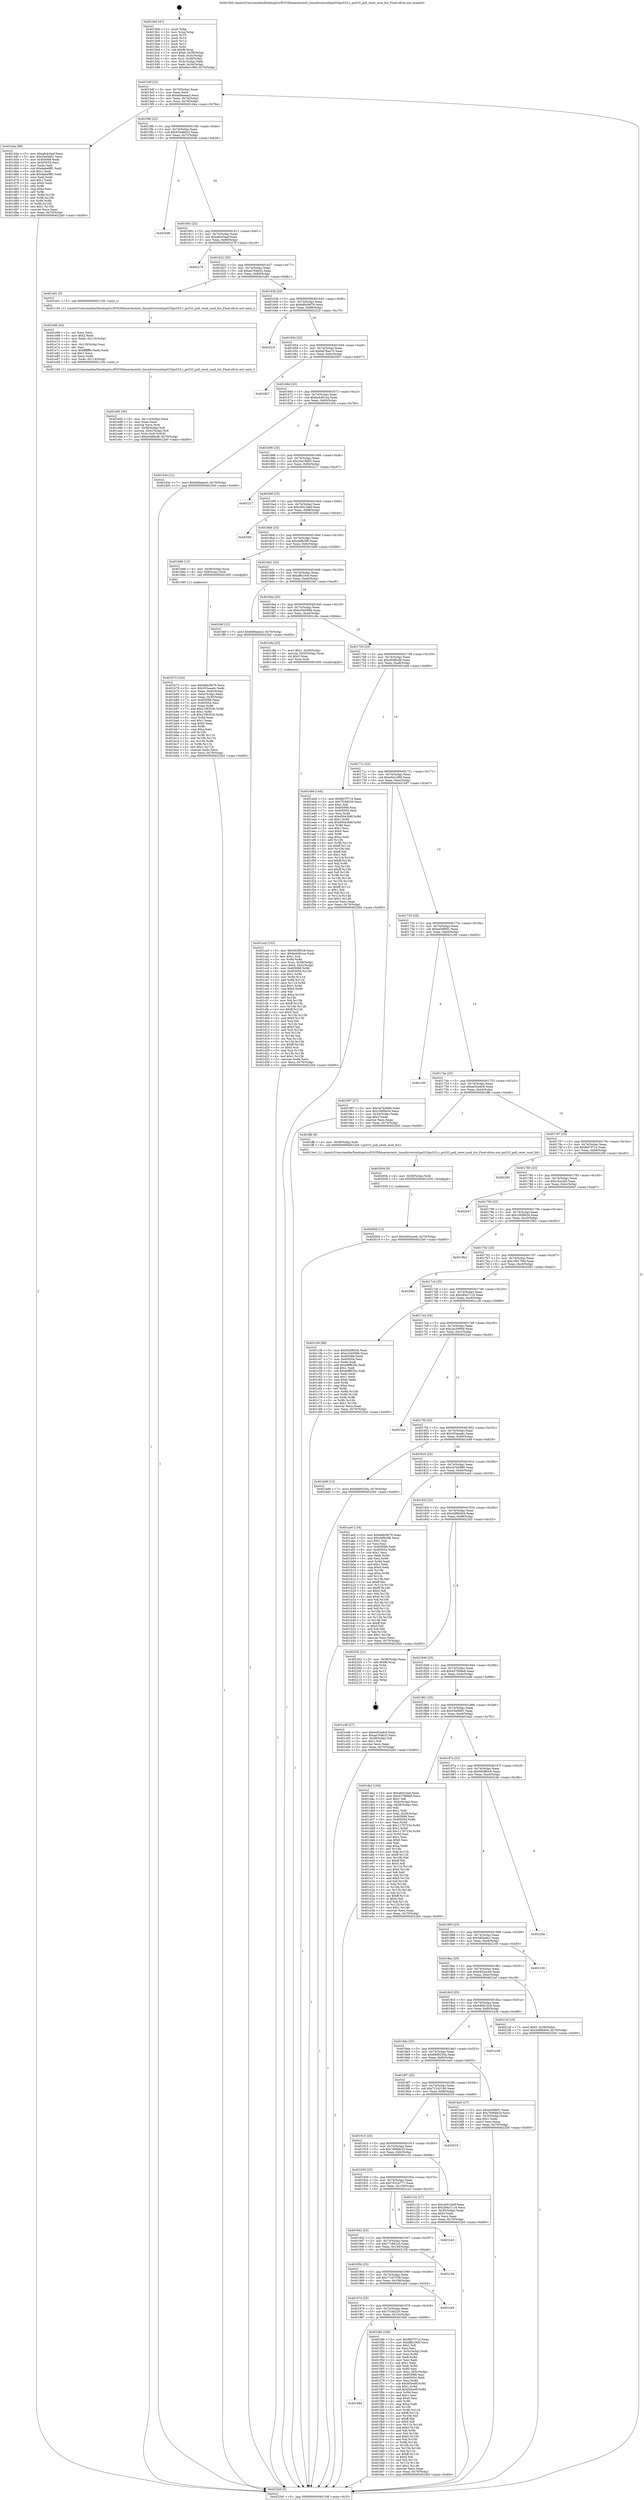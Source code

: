 digraph "0x4015b0" {
  label = "0x4015b0 (/mnt/c/Users/mathe/Desktop/tcc/POCII/binaries/extr_linuxdriversnfcpn533pn533.c_pn533_poll_reset_mod_list_Final-ollvm.out::main(0))"
  labelloc = "t"
  node[shape=record]

  Entry [label="",width=0.3,height=0.3,shape=circle,fillcolor=black,style=filled]
  "0x4015df" [label="{
     0x4015df [23]\l
     | [instrs]\l
     &nbsp;&nbsp;0x4015df \<+3\>: mov -0x70(%rbp),%eax\l
     &nbsp;&nbsp;0x4015e2 \<+2\>: mov %eax,%ecx\l
     &nbsp;&nbsp;0x4015e4 \<+6\>: sub $0x8d9aeea3,%ecx\l
     &nbsp;&nbsp;0x4015ea \<+3\>: mov %eax,-0x74(%rbp)\l
     &nbsp;&nbsp;0x4015ed \<+3\>: mov %ecx,-0x78(%rbp)\l
     &nbsp;&nbsp;0x4015f0 \<+6\>: je 0000000000401d4a \<main+0x79a\>\l
  }"]
  "0x401d4a" [label="{
     0x401d4a [88]\l
     | [instrs]\l
     &nbsp;&nbsp;0x401d4a \<+5\>: mov $0xa8cb3aaf,%eax\l
     &nbsp;&nbsp;0x401d4f \<+5\>: mov $0x55ef46f1,%ecx\l
     &nbsp;&nbsp;0x401d54 \<+7\>: mov 0x405068,%edx\l
     &nbsp;&nbsp;0x401d5b \<+7\>: mov 0x405054,%esi\l
     &nbsp;&nbsp;0x401d62 \<+2\>: mov %edx,%edi\l
     &nbsp;&nbsp;0x401d64 \<+6\>: sub $0xdabe9ff1,%edi\l
     &nbsp;&nbsp;0x401d6a \<+3\>: sub $0x1,%edi\l
     &nbsp;&nbsp;0x401d6d \<+6\>: add $0xdabe9ff1,%edi\l
     &nbsp;&nbsp;0x401d73 \<+3\>: imul %edi,%edx\l
     &nbsp;&nbsp;0x401d76 \<+3\>: and $0x1,%edx\l
     &nbsp;&nbsp;0x401d79 \<+3\>: cmp $0x0,%edx\l
     &nbsp;&nbsp;0x401d7c \<+4\>: sete %r8b\l
     &nbsp;&nbsp;0x401d80 \<+3\>: cmp $0xa,%esi\l
     &nbsp;&nbsp;0x401d83 \<+4\>: setl %r9b\l
     &nbsp;&nbsp;0x401d87 \<+3\>: mov %r8b,%r10b\l
     &nbsp;&nbsp;0x401d8a \<+3\>: and %r9b,%r10b\l
     &nbsp;&nbsp;0x401d8d \<+3\>: xor %r9b,%r8b\l
     &nbsp;&nbsp;0x401d90 \<+3\>: or %r8b,%r10b\l
     &nbsp;&nbsp;0x401d93 \<+4\>: test $0x1,%r10b\l
     &nbsp;&nbsp;0x401d97 \<+3\>: cmovne %ecx,%eax\l
     &nbsp;&nbsp;0x401d9a \<+3\>: mov %eax,-0x70(%rbp)\l
     &nbsp;&nbsp;0x401d9d \<+5\>: jmp 00000000004022b0 \<main+0xd00\>\l
  }"]
  "0x4015f6" [label="{
     0x4015f6 [22]\l
     | [instrs]\l
     &nbsp;&nbsp;0x4015f6 \<+5\>: jmp 00000000004015fb \<main+0x4b\>\l
     &nbsp;&nbsp;0x4015fb \<+3\>: mov -0x74(%rbp),%eax\l
     &nbsp;&nbsp;0x4015fe \<+5\>: sub $0x916a6622,%eax\l
     &nbsp;&nbsp;0x401603 \<+3\>: mov %eax,-0x7c(%rbp)\l
     &nbsp;&nbsp;0x401606 \<+6\>: je 00000000004020d6 \<main+0xb26\>\l
  }"]
  Exit [label="",width=0.3,height=0.3,shape=circle,fillcolor=black,style=filled,peripheries=2]
  "0x4020d6" [label="{
     0x4020d6\l
  }", style=dashed]
  "0x40160c" [label="{
     0x40160c [22]\l
     | [instrs]\l
     &nbsp;&nbsp;0x40160c \<+5\>: jmp 0000000000401611 \<main+0x61\>\l
     &nbsp;&nbsp;0x401611 \<+3\>: mov -0x74(%rbp),%eax\l
     &nbsp;&nbsp;0x401614 \<+5\>: sub $0xa8cb3aaf,%eax\l
     &nbsp;&nbsp;0x401619 \<+3\>: mov %eax,-0x80(%rbp)\l
     &nbsp;&nbsp;0x40161c \<+6\>: je 0000000000402279 \<main+0xcc9\>\l
  }"]
  "0x40200d" [label="{
     0x40200d [12]\l
     | [instrs]\l
     &nbsp;&nbsp;0x40200d \<+7\>: movl $0x6402aceb,-0x70(%rbp)\l
     &nbsp;&nbsp;0x402014 \<+5\>: jmp 00000000004022b0 \<main+0xd00\>\l
  }"]
  "0x402279" [label="{
     0x402279\l
  }", style=dashed]
  "0x401622" [label="{
     0x401622 [25]\l
     | [instrs]\l
     &nbsp;&nbsp;0x401622 \<+5\>: jmp 0000000000401627 \<main+0x77\>\l
     &nbsp;&nbsp;0x401627 \<+3\>: mov -0x74(%rbp),%eax\l
     &nbsp;&nbsp;0x40162a \<+5\>: sub $0xaa764b32,%eax\l
     &nbsp;&nbsp;0x40162f \<+6\>: mov %eax,-0x84(%rbp)\l
     &nbsp;&nbsp;0x401635 \<+6\>: je 0000000000401e61 \<main+0x8b1\>\l
  }"]
  "0x402004" [label="{
     0x402004 [9]\l
     | [instrs]\l
     &nbsp;&nbsp;0x402004 \<+4\>: mov -0x58(%rbp),%rdi\l
     &nbsp;&nbsp;0x402008 \<+5\>: call 0000000000401030 \<free@plt\>\l
     | [calls]\l
     &nbsp;&nbsp;0x401030 \{1\} (unknown)\l
  }"]
  "0x401e61" [label="{
     0x401e61 [5]\l
     | [instrs]\l
     &nbsp;&nbsp;0x401e61 \<+5\>: call 0000000000401160 \<next_i\>\l
     | [calls]\l
     &nbsp;&nbsp;0x401160 \{1\} (/mnt/c/Users/mathe/Desktop/tcc/POCII/binaries/extr_linuxdriversnfcpn533pn533.c_pn533_poll_reset_mod_list_Final-ollvm.out::next_i)\l
  }"]
  "0x40163b" [label="{
     0x40163b [25]\l
     | [instrs]\l
     &nbsp;&nbsp;0x40163b \<+5\>: jmp 0000000000401640 \<main+0x90\>\l
     &nbsp;&nbsp;0x401640 \<+3\>: mov -0x74(%rbp),%eax\l
     &nbsp;&nbsp;0x401643 \<+5\>: sub $0xb86c9678,%eax\l
     &nbsp;&nbsp;0x401648 \<+6\>: mov %eax,-0x88(%rbp)\l
     &nbsp;&nbsp;0x40164e \<+6\>: je 000000000040222f \<main+0xc7f\>\l
  }"]
  "0x40198d" [label="{
     0x40198d\l
  }", style=dashed]
  "0x40222f" [label="{
     0x40222f\l
  }", style=dashed]
  "0x401654" [label="{
     0x401654 [25]\l
     | [instrs]\l
     &nbsp;&nbsp;0x401654 \<+5\>: jmp 0000000000401659 \<main+0xa9\>\l
     &nbsp;&nbsp;0x401659 \<+3\>: mov -0x74(%rbp),%eax\l
     &nbsp;&nbsp;0x40165c \<+5\>: sub $0xbd78aa70,%eax\l
     &nbsp;&nbsp;0x401661 \<+6\>: mov %eax,-0x8c(%rbp)\l
     &nbsp;&nbsp;0x401667 \<+6\>: je 00000000004020b7 \<main+0xb07\>\l
  }"]
  "0x401f46" [label="{
     0x401f46 [169]\l
     | [instrs]\l
     &nbsp;&nbsp;0x401f46 \<+5\>: mov $0xfb07f714,%eax\l
     &nbsp;&nbsp;0x401f4b \<+5\>: mov $0xdffe19c9,%ecx\l
     &nbsp;&nbsp;0x401f50 \<+2\>: mov $0x1,%dl\l
     &nbsp;&nbsp;0x401f52 \<+2\>: xor %esi,%esi\l
     &nbsp;&nbsp;0x401f54 \<+3\>: mov -0x5c(%rbp),%edi\l
     &nbsp;&nbsp;0x401f57 \<+3\>: mov %esi,%r8d\l
     &nbsp;&nbsp;0x401f5a \<+3\>: sub %edi,%r8d\l
     &nbsp;&nbsp;0x401f5d \<+2\>: mov %esi,%edi\l
     &nbsp;&nbsp;0x401f5f \<+3\>: sub $0x1,%edi\l
     &nbsp;&nbsp;0x401f62 \<+3\>: add %edi,%r8d\l
     &nbsp;&nbsp;0x401f65 \<+3\>: sub %r8d,%esi\l
     &nbsp;&nbsp;0x401f68 \<+3\>: mov %esi,-0x5c(%rbp)\l
     &nbsp;&nbsp;0x401f6b \<+7\>: mov 0x405068,%esi\l
     &nbsp;&nbsp;0x401f72 \<+7\>: mov 0x405054,%edi\l
     &nbsp;&nbsp;0x401f79 \<+3\>: mov %esi,%r8d\l
     &nbsp;&nbsp;0x401f7c \<+7\>: sub $0xf45ee9f,%r8d\l
     &nbsp;&nbsp;0x401f83 \<+4\>: sub $0x1,%r8d\l
     &nbsp;&nbsp;0x401f87 \<+7\>: add $0xf45ee9f,%r8d\l
     &nbsp;&nbsp;0x401f8e \<+4\>: imul %r8d,%esi\l
     &nbsp;&nbsp;0x401f92 \<+3\>: and $0x1,%esi\l
     &nbsp;&nbsp;0x401f95 \<+3\>: cmp $0x0,%esi\l
     &nbsp;&nbsp;0x401f98 \<+4\>: sete %r9b\l
     &nbsp;&nbsp;0x401f9c \<+3\>: cmp $0xa,%edi\l
     &nbsp;&nbsp;0x401f9f \<+4\>: setl %r10b\l
     &nbsp;&nbsp;0x401fa3 \<+3\>: mov %r9b,%r11b\l
     &nbsp;&nbsp;0x401fa6 \<+4\>: xor $0xff,%r11b\l
     &nbsp;&nbsp;0x401faa \<+3\>: mov %r10b,%bl\l
     &nbsp;&nbsp;0x401fad \<+3\>: xor $0xff,%bl\l
     &nbsp;&nbsp;0x401fb0 \<+3\>: xor $0x0,%dl\l
     &nbsp;&nbsp;0x401fb3 \<+3\>: mov %r11b,%r14b\l
     &nbsp;&nbsp;0x401fb6 \<+4\>: and $0x0,%r14b\l
     &nbsp;&nbsp;0x401fba \<+3\>: and %dl,%r9b\l
     &nbsp;&nbsp;0x401fbd \<+3\>: mov %bl,%r15b\l
     &nbsp;&nbsp;0x401fc0 \<+4\>: and $0x0,%r15b\l
     &nbsp;&nbsp;0x401fc4 \<+3\>: and %dl,%r10b\l
     &nbsp;&nbsp;0x401fc7 \<+3\>: or %r9b,%r14b\l
     &nbsp;&nbsp;0x401fca \<+3\>: or %r10b,%r15b\l
     &nbsp;&nbsp;0x401fcd \<+3\>: xor %r15b,%r14b\l
     &nbsp;&nbsp;0x401fd0 \<+3\>: or %bl,%r11b\l
     &nbsp;&nbsp;0x401fd3 \<+4\>: xor $0xff,%r11b\l
     &nbsp;&nbsp;0x401fd7 \<+3\>: or $0x0,%dl\l
     &nbsp;&nbsp;0x401fda \<+3\>: and %dl,%r11b\l
     &nbsp;&nbsp;0x401fdd \<+3\>: or %r11b,%r14b\l
     &nbsp;&nbsp;0x401fe0 \<+4\>: test $0x1,%r14b\l
     &nbsp;&nbsp;0x401fe4 \<+3\>: cmovne %ecx,%eax\l
     &nbsp;&nbsp;0x401fe7 \<+3\>: mov %eax,-0x70(%rbp)\l
     &nbsp;&nbsp;0x401fea \<+5\>: jmp 00000000004022b0 \<main+0xd00\>\l
  }"]
  "0x4020b7" [label="{
     0x4020b7\l
  }", style=dashed]
  "0x40166d" [label="{
     0x40166d [25]\l
     | [instrs]\l
     &nbsp;&nbsp;0x40166d \<+5\>: jmp 0000000000401672 \<main+0xc2\>\l
     &nbsp;&nbsp;0x401672 \<+3\>: mov -0x74(%rbp),%eax\l
     &nbsp;&nbsp;0x401675 \<+5\>: sub $0xbe4461ea,%eax\l
     &nbsp;&nbsp;0x40167a \<+6\>: mov %eax,-0x90(%rbp)\l
     &nbsp;&nbsp;0x401680 \<+6\>: je 0000000000401d3e \<main+0x78e\>\l
  }"]
  "0x401974" [label="{
     0x401974 [25]\l
     | [instrs]\l
     &nbsp;&nbsp;0x401974 \<+5\>: jmp 0000000000401979 \<main+0x3c9\>\l
     &nbsp;&nbsp;0x401979 \<+3\>: mov -0x74(%rbp),%eax\l
     &nbsp;&nbsp;0x40197c \<+5\>: sub $0x7f16d220,%eax\l
     &nbsp;&nbsp;0x401981 \<+6\>: mov %eax,-0x10c(%rbp)\l
     &nbsp;&nbsp;0x401987 \<+6\>: je 0000000000401f46 \<main+0x996\>\l
  }"]
  "0x401d3e" [label="{
     0x401d3e [12]\l
     | [instrs]\l
     &nbsp;&nbsp;0x401d3e \<+7\>: movl $0x8d9aeea3,-0x70(%rbp)\l
     &nbsp;&nbsp;0x401d45 \<+5\>: jmp 00000000004022b0 \<main+0xd00\>\l
  }"]
  "0x401686" [label="{
     0x401686 [25]\l
     | [instrs]\l
     &nbsp;&nbsp;0x401686 \<+5\>: jmp 000000000040168b \<main+0xdb\>\l
     &nbsp;&nbsp;0x40168b \<+3\>: mov -0x74(%rbp),%eax\l
     &nbsp;&nbsp;0x40168e \<+5\>: sub $0xc0a18b63,%eax\l
     &nbsp;&nbsp;0x401693 \<+6\>: mov %eax,-0x94(%rbp)\l
     &nbsp;&nbsp;0x401699 \<+6\>: je 0000000000402217 \<main+0xc67\>\l
  }"]
  "0x401ad4" [label="{
     0x401ad4\l
  }", style=dashed]
  "0x402217" [label="{
     0x402217\l
  }", style=dashed]
  "0x40169f" [label="{
     0x40169f [25]\l
     | [instrs]\l
     &nbsp;&nbsp;0x40169f \<+5\>: jmp 00000000004016a4 \<main+0xf4\>\l
     &nbsp;&nbsp;0x4016a4 \<+3\>: mov -0x74(%rbp),%eax\l
     &nbsp;&nbsp;0x4016a7 \<+5\>: sub $0xcb912b6f,%eax\l
     &nbsp;&nbsp;0x4016ac \<+6\>: mov %eax,-0x98(%rbp)\l
     &nbsp;&nbsp;0x4016b2 \<+6\>: je 00000000004020f4 \<main+0xb44\>\l
  }"]
  "0x40195b" [label="{
     0x40195b [25]\l
     | [instrs]\l
     &nbsp;&nbsp;0x40195b \<+5\>: jmp 0000000000401960 \<main+0x3b0\>\l
     &nbsp;&nbsp;0x401960 \<+3\>: mov -0x74(%rbp),%eax\l
     &nbsp;&nbsp;0x401963 \<+5\>: sub $0x77cd7538,%eax\l
     &nbsp;&nbsp;0x401968 \<+6\>: mov %eax,-0x108(%rbp)\l
     &nbsp;&nbsp;0x40196e \<+6\>: je 0000000000401ad4 \<main+0x524\>\l
  }"]
  "0x4020f4" [label="{
     0x4020f4\l
  }", style=dashed]
  "0x4016b8" [label="{
     0x4016b8 [25]\l
     | [instrs]\l
     &nbsp;&nbsp;0x4016b8 \<+5\>: jmp 00000000004016bd \<main+0x10d\>\l
     &nbsp;&nbsp;0x4016bd \<+3\>: mov -0x74(%rbp),%eax\l
     &nbsp;&nbsp;0x4016c0 \<+5\>: sub $0xcbf8c5fb,%eax\l
     &nbsp;&nbsp;0x4016c5 \<+6\>: mov %eax,-0x9c(%rbp)\l
     &nbsp;&nbsp;0x4016cb \<+6\>: je 0000000000401b66 \<main+0x5b6\>\l
  }"]
  "0x402158" [label="{
     0x402158\l
  }", style=dashed]
  "0x401b66" [label="{
     0x401b66 [13]\l
     | [instrs]\l
     &nbsp;&nbsp;0x401b66 \<+4\>: mov -0x48(%rbp),%rax\l
     &nbsp;&nbsp;0x401b6a \<+4\>: mov 0x8(%rax),%rdi\l
     &nbsp;&nbsp;0x401b6e \<+5\>: call 0000000000401060 \<atoi@plt\>\l
     | [calls]\l
     &nbsp;&nbsp;0x401060 \{1\} (unknown)\l
  }"]
  "0x4016d1" [label="{
     0x4016d1 [25]\l
     | [instrs]\l
     &nbsp;&nbsp;0x4016d1 \<+5\>: jmp 00000000004016d6 \<main+0x126\>\l
     &nbsp;&nbsp;0x4016d6 \<+3\>: mov -0x74(%rbp),%eax\l
     &nbsp;&nbsp;0x4016d9 \<+5\>: sub $0xdffe19c9,%eax\l
     &nbsp;&nbsp;0x4016de \<+6\>: mov %eax,-0xa0(%rbp)\l
     &nbsp;&nbsp;0x4016e4 \<+6\>: je 0000000000401fef \<main+0xa3f\>\l
  }"]
  "0x401942" [label="{
     0x401942 [25]\l
     | [instrs]\l
     &nbsp;&nbsp;0x401942 \<+5\>: jmp 0000000000401947 \<main+0x397\>\l
     &nbsp;&nbsp;0x401947 \<+3\>: mov -0x74(%rbp),%eax\l
     &nbsp;&nbsp;0x40194a \<+5\>: sub $0x77c681a5,%eax\l
     &nbsp;&nbsp;0x40194f \<+6\>: mov %eax,-0x104(%rbp)\l
     &nbsp;&nbsp;0x401955 \<+6\>: je 0000000000402158 \<main+0xba8\>\l
  }"]
  "0x401fef" [label="{
     0x401fef [12]\l
     | [instrs]\l
     &nbsp;&nbsp;0x401fef \<+7\>: movl $0x8d9aeea3,-0x70(%rbp)\l
     &nbsp;&nbsp;0x401ff6 \<+5\>: jmp 00000000004022b0 \<main+0xd00\>\l
  }"]
  "0x4016ea" [label="{
     0x4016ea [25]\l
     | [instrs]\l
     &nbsp;&nbsp;0x4016ea \<+5\>: jmp 00000000004016ef \<main+0x13f\>\l
     &nbsp;&nbsp;0x4016ef \<+3\>: mov -0x74(%rbp),%eax\l
     &nbsp;&nbsp;0x4016f2 \<+5\>: sub $0xe10e568b,%eax\l
     &nbsp;&nbsp;0x4016f7 \<+6\>: mov %eax,-0xa4(%rbp)\l
     &nbsp;&nbsp;0x4016fd \<+6\>: je 0000000000401c8e \<main+0x6de\>\l
  }"]
  "0x4021e3" [label="{
     0x4021e3\l
  }", style=dashed]
  "0x401c8e" [label="{
     0x401c8e [23]\l
     | [instrs]\l
     &nbsp;&nbsp;0x401c8e \<+7\>: movl $0x1,-0x50(%rbp)\l
     &nbsp;&nbsp;0x401c95 \<+4\>: movslq -0x50(%rbp),%rax\l
     &nbsp;&nbsp;0x401c99 \<+4\>: shl $0x3,%rax\l
     &nbsp;&nbsp;0x401c9d \<+3\>: mov %rax,%rdi\l
     &nbsp;&nbsp;0x401ca0 \<+5\>: call 0000000000401050 \<malloc@plt\>\l
     | [calls]\l
     &nbsp;&nbsp;0x401050 \{1\} (unknown)\l
  }"]
  "0x401703" [label="{
     0x401703 [25]\l
     | [instrs]\l
     &nbsp;&nbsp;0x401703 \<+5\>: jmp 0000000000401708 \<main+0x158\>\l
     &nbsp;&nbsp;0x401708 \<+3\>: mov -0x74(%rbp),%eax\l
     &nbsp;&nbsp;0x40170b \<+5\>: sub $0xe5df6cd8,%eax\l
     &nbsp;&nbsp;0x401710 \<+6\>: mov %eax,-0xa8(%rbp)\l
     &nbsp;&nbsp;0x401716 \<+6\>: je 0000000000401eb6 \<main+0x906\>\l
  }"]
  "0x401e92" [label="{
     0x401e92 [36]\l
     | [instrs]\l
     &nbsp;&nbsp;0x401e92 \<+6\>: mov -0x114(%rbp),%ecx\l
     &nbsp;&nbsp;0x401e98 \<+3\>: imul %eax,%ecx\l
     &nbsp;&nbsp;0x401e9b \<+3\>: movslq %ecx,%rdi\l
     &nbsp;&nbsp;0x401e9e \<+4\>: mov -0x58(%rbp),%r8\l
     &nbsp;&nbsp;0x401ea2 \<+4\>: movslq -0x5c(%rbp),%r9\l
     &nbsp;&nbsp;0x401ea6 \<+4\>: mov %rdi,(%r8,%r9,8)\l
     &nbsp;&nbsp;0x401eaa \<+7\>: movl $0xe5df6cd8,-0x70(%rbp)\l
     &nbsp;&nbsp;0x401eb1 \<+5\>: jmp 00000000004022b0 \<main+0xd00\>\l
  }"]
  "0x401eb6" [label="{
     0x401eb6 [144]\l
     | [instrs]\l
     &nbsp;&nbsp;0x401eb6 \<+5\>: mov $0xfb07f714,%eax\l
     &nbsp;&nbsp;0x401ebb \<+5\>: mov $0x7f16d220,%ecx\l
     &nbsp;&nbsp;0x401ec0 \<+2\>: mov $0x1,%dl\l
     &nbsp;&nbsp;0x401ec2 \<+7\>: mov 0x405068,%esi\l
     &nbsp;&nbsp;0x401ec9 \<+7\>: mov 0x405054,%edi\l
     &nbsp;&nbsp;0x401ed0 \<+3\>: mov %esi,%r8d\l
     &nbsp;&nbsp;0x401ed3 \<+7\>: sub $0xd50a3b8f,%r8d\l
     &nbsp;&nbsp;0x401eda \<+4\>: sub $0x1,%r8d\l
     &nbsp;&nbsp;0x401ede \<+7\>: add $0xd50a3b8f,%r8d\l
     &nbsp;&nbsp;0x401ee5 \<+4\>: imul %r8d,%esi\l
     &nbsp;&nbsp;0x401ee9 \<+3\>: and $0x1,%esi\l
     &nbsp;&nbsp;0x401eec \<+3\>: cmp $0x0,%esi\l
     &nbsp;&nbsp;0x401eef \<+4\>: sete %r9b\l
     &nbsp;&nbsp;0x401ef3 \<+3\>: cmp $0xa,%edi\l
     &nbsp;&nbsp;0x401ef6 \<+4\>: setl %r10b\l
     &nbsp;&nbsp;0x401efa \<+3\>: mov %r9b,%r11b\l
     &nbsp;&nbsp;0x401efd \<+4\>: xor $0xff,%r11b\l
     &nbsp;&nbsp;0x401f01 \<+3\>: mov %r10b,%bl\l
     &nbsp;&nbsp;0x401f04 \<+3\>: xor $0xff,%bl\l
     &nbsp;&nbsp;0x401f07 \<+3\>: xor $0x1,%dl\l
     &nbsp;&nbsp;0x401f0a \<+3\>: mov %r11b,%r14b\l
     &nbsp;&nbsp;0x401f0d \<+4\>: and $0xff,%r14b\l
     &nbsp;&nbsp;0x401f11 \<+3\>: and %dl,%r9b\l
     &nbsp;&nbsp;0x401f14 \<+3\>: mov %bl,%r15b\l
     &nbsp;&nbsp;0x401f17 \<+4\>: and $0xff,%r15b\l
     &nbsp;&nbsp;0x401f1b \<+3\>: and %dl,%r10b\l
     &nbsp;&nbsp;0x401f1e \<+3\>: or %r9b,%r14b\l
     &nbsp;&nbsp;0x401f21 \<+3\>: or %r10b,%r15b\l
     &nbsp;&nbsp;0x401f24 \<+3\>: xor %r15b,%r14b\l
     &nbsp;&nbsp;0x401f27 \<+3\>: or %bl,%r11b\l
     &nbsp;&nbsp;0x401f2a \<+4\>: xor $0xff,%r11b\l
     &nbsp;&nbsp;0x401f2e \<+3\>: or $0x1,%dl\l
     &nbsp;&nbsp;0x401f31 \<+3\>: and %dl,%r11b\l
     &nbsp;&nbsp;0x401f34 \<+3\>: or %r11b,%r14b\l
     &nbsp;&nbsp;0x401f37 \<+4\>: test $0x1,%r14b\l
     &nbsp;&nbsp;0x401f3b \<+3\>: cmovne %ecx,%eax\l
     &nbsp;&nbsp;0x401f3e \<+3\>: mov %eax,-0x70(%rbp)\l
     &nbsp;&nbsp;0x401f41 \<+5\>: jmp 00000000004022b0 \<main+0xd00\>\l
  }"]
  "0x40171c" [label="{
     0x40171c [25]\l
     | [instrs]\l
     &nbsp;&nbsp;0x40171c \<+5\>: jmp 0000000000401721 \<main+0x171\>\l
     &nbsp;&nbsp;0x401721 \<+3\>: mov -0x74(%rbp),%eax\l
     &nbsp;&nbsp;0x401724 \<+5\>: sub $0xe9a1c8fd,%eax\l
     &nbsp;&nbsp;0x401729 \<+6\>: mov %eax,-0xac(%rbp)\l
     &nbsp;&nbsp;0x40172f \<+6\>: je 0000000000401997 \<main+0x3e7\>\l
  }"]
  "0x401e66" [label="{
     0x401e66 [44]\l
     | [instrs]\l
     &nbsp;&nbsp;0x401e66 \<+2\>: xor %ecx,%ecx\l
     &nbsp;&nbsp;0x401e68 \<+5\>: mov $0x2,%edx\l
     &nbsp;&nbsp;0x401e6d \<+6\>: mov %edx,-0x110(%rbp)\l
     &nbsp;&nbsp;0x401e73 \<+1\>: cltd\l
     &nbsp;&nbsp;0x401e74 \<+6\>: mov -0x110(%rbp),%esi\l
     &nbsp;&nbsp;0x401e7a \<+2\>: idiv %esi\l
     &nbsp;&nbsp;0x401e7c \<+6\>: imul $0xfffffffe,%edx,%edx\l
     &nbsp;&nbsp;0x401e82 \<+3\>: sub $0x1,%ecx\l
     &nbsp;&nbsp;0x401e85 \<+2\>: sub %ecx,%edx\l
     &nbsp;&nbsp;0x401e87 \<+6\>: mov %edx,-0x114(%rbp)\l
     &nbsp;&nbsp;0x401e8d \<+5\>: call 0000000000401160 \<next_i\>\l
     | [calls]\l
     &nbsp;&nbsp;0x401160 \{1\} (/mnt/c/Users/mathe/Desktop/tcc/POCII/binaries/extr_linuxdriversnfcpn533pn533.c_pn533_poll_reset_mod_list_Final-ollvm.out::next_i)\l
  }"]
  "0x401997" [label="{
     0x401997 [27]\l
     | [instrs]\l
     &nbsp;&nbsp;0x401997 \<+5\>: mov $0x3a7b4986,%eax\l
     &nbsp;&nbsp;0x40199c \<+5\>: mov $0x100f9d34,%ecx\l
     &nbsp;&nbsp;0x4019a1 \<+3\>: mov -0x34(%rbp),%edx\l
     &nbsp;&nbsp;0x4019a4 \<+3\>: cmp $0x2,%edx\l
     &nbsp;&nbsp;0x4019a7 \<+3\>: cmovne %ecx,%eax\l
     &nbsp;&nbsp;0x4019aa \<+3\>: mov %eax,-0x70(%rbp)\l
     &nbsp;&nbsp;0x4019ad \<+5\>: jmp 00000000004022b0 \<main+0xd00\>\l
  }"]
  "0x401735" [label="{
     0x401735 [25]\l
     | [instrs]\l
     &nbsp;&nbsp;0x401735 \<+5\>: jmp 000000000040173a \<main+0x18a\>\l
     &nbsp;&nbsp;0x40173a \<+3\>: mov -0x74(%rbp),%eax\l
     &nbsp;&nbsp;0x40173d \<+5\>: sub $0xed36fbf1,%eax\l
     &nbsp;&nbsp;0x401742 \<+6\>: mov %eax,-0xb0(%rbp)\l
     &nbsp;&nbsp;0x401748 \<+6\>: je 0000000000401c00 \<main+0x650\>\l
  }"]
  "0x4022b0" [label="{
     0x4022b0 [5]\l
     | [instrs]\l
     &nbsp;&nbsp;0x4022b0 \<+5\>: jmp 00000000004015df \<main+0x2f\>\l
  }"]
  "0x4015b0" [label="{
     0x4015b0 [47]\l
     | [instrs]\l
     &nbsp;&nbsp;0x4015b0 \<+1\>: push %rbp\l
     &nbsp;&nbsp;0x4015b1 \<+3\>: mov %rsp,%rbp\l
     &nbsp;&nbsp;0x4015b4 \<+2\>: push %r15\l
     &nbsp;&nbsp;0x4015b6 \<+2\>: push %r14\l
     &nbsp;&nbsp;0x4015b8 \<+2\>: push %r13\l
     &nbsp;&nbsp;0x4015ba \<+2\>: push %r12\l
     &nbsp;&nbsp;0x4015bc \<+1\>: push %rbx\l
     &nbsp;&nbsp;0x4015bd \<+7\>: sub $0xf8,%rsp\l
     &nbsp;&nbsp;0x4015c4 \<+7\>: movl $0x0,-0x38(%rbp)\l
     &nbsp;&nbsp;0x4015cb \<+3\>: mov %edi,-0x3c(%rbp)\l
     &nbsp;&nbsp;0x4015ce \<+4\>: mov %rsi,-0x48(%rbp)\l
     &nbsp;&nbsp;0x4015d2 \<+3\>: mov -0x3c(%rbp),%edi\l
     &nbsp;&nbsp;0x4015d5 \<+3\>: mov %edi,-0x34(%rbp)\l
     &nbsp;&nbsp;0x4015d8 \<+7\>: movl $0xe9a1c8fd,-0x70(%rbp)\l
  }"]
  "0x401ca5" [label="{
     0x401ca5 [153]\l
     | [instrs]\l
     &nbsp;&nbsp;0x401ca5 \<+5\>: mov $0x562f83c6,%ecx\l
     &nbsp;&nbsp;0x401caa \<+5\>: mov $0xbe4461ea,%edx\l
     &nbsp;&nbsp;0x401caf \<+3\>: mov $0x1,%sil\l
     &nbsp;&nbsp;0x401cb2 \<+3\>: xor %r8d,%r8d\l
     &nbsp;&nbsp;0x401cb5 \<+4\>: mov %rax,-0x58(%rbp)\l
     &nbsp;&nbsp;0x401cb9 \<+7\>: movl $0x0,-0x5c(%rbp)\l
     &nbsp;&nbsp;0x401cc0 \<+8\>: mov 0x405068,%r9d\l
     &nbsp;&nbsp;0x401cc8 \<+8\>: mov 0x405054,%r10d\l
     &nbsp;&nbsp;0x401cd0 \<+4\>: sub $0x1,%r8d\l
     &nbsp;&nbsp;0x401cd4 \<+3\>: mov %r9d,%r11d\l
     &nbsp;&nbsp;0x401cd7 \<+3\>: add %r8d,%r11d\l
     &nbsp;&nbsp;0x401cda \<+4\>: imul %r11d,%r9d\l
     &nbsp;&nbsp;0x401cde \<+4\>: and $0x1,%r9d\l
     &nbsp;&nbsp;0x401ce2 \<+4\>: cmp $0x0,%r9d\l
     &nbsp;&nbsp;0x401ce6 \<+3\>: sete %bl\l
     &nbsp;&nbsp;0x401ce9 \<+4\>: cmp $0xa,%r10d\l
     &nbsp;&nbsp;0x401ced \<+4\>: setl %r14b\l
     &nbsp;&nbsp;0x401cf1 \<+3\>: mov %bl,%r15b\l
     &nbsp;&nbsp;0x401cf4 \<+4\>: xor $0xff,%r15b\l
     &nbsp;&nbsp;0x401cf8 \<+3\>: mov %r14b,%r12b\l
     &nbsp;&nbsp;0x401cfb \<+4\>: xor $0xff,%r12b\l
     &nbsp;&nbsp;0x401cff \<+4\>: xor $0x0,%sil\l
     &nbsp;&nbsp;0x401d03 \<+3\>: mov %r15b,%r13b\l
     &nbsp;&nbsp;0x401d06 \<+4\>: and $0x0,%r13b\l
     &nbsp;&nbsp;0x401d0a \<+3\>: and %sil,%bl\l
     &nbsp;&nbsp;0x401d0d \<+3\>: mov %r12b,%al\l
     &nbsp;&nbsp;0x401d10 \<+2\>: and $0x0,%al\l
     &nbsp;&nbsp;0x401d12 \<+3\>: and %sil,%r14b\l
     &nbsp;&nbsp;0x401d15 \<+3\>: or %bl,%r13b\l
     &nbsp;&nbsp;0x401d18 \<+3\>: or %r14b,%al\l
     &nbsp;&nbsp;0x401d1b \<+3\>: xor %al,%r13b\l
     &nbsp;&nbsp;0x401d1e \<+3\>: or %r12b,%r15b\l
     &nbsp;&nbsp;0x401d21 \<+4\>: xor $0xff,%r15b\l
     &nbsp;&nbsp;0x401d25 \<+4\>: or $0x0,%sil\l
     &nbsp;&nbsp;0x401d29 \<+3\>: and %sil,%r15b\l
     &nbsp;&nbsp;0x401d2c \<+3\>: or %r15b,%r13b\l
     &nbsp;&nbsp;0x401d2f \<+4\>: test $0x1,%r13b\l
     &nbsp;&nbsp;0x401d33 \<+3\>: cmovne %edx,%ecx\l
     &nbsp;&nbsp;0x401d36 \<+3\>: mov %ecx,-0x70(%rbp)\l
     &nbsp;&nbsp;0x401d39 \<+5\>: jmp 00000000004022b0 \<main+0xd00\>\l
  }"]
  "0x401c00" [label="{
     0x401c00\l
  }", style=dashed]
  "0x40174e" [label="{
     0x40174e [25]\l
     | [instrs]\l
     &nbsp;&nbsp;0x40174e \<+5\>: jmp 0000000000401753 \<main+0x1a3\>\l
     &nbsp;&nbsp;0x401753 \<+3\>: mov -0x74(%rbp),%eax\l
     &nbsp;&nbsp;0x401756 \<+5\>: sub $0xee52edc8,%eax\l
     &nbsp;&nbsp;0x40175b \<+6\>: mov %eax,-0xb4(%rbp)\l
     &nbsp;&nbsp;0x401761 \<+6\>: je 0000000000401ffb \<main+0xa4b\>\l
  }"]
  "0x401929" [label="{
     0x401929 [25]\l
     | [instrs]\l
     &nbsp;&nbsp;0x401929 \<+5\>: jmp 000000000040192e \<main+0x37e\>\l
     &nbsp;&nbsp;0x40192e \<+3\>: mov -0x74(%rbp),%eax\l
     &nbsp;&nbsp;0x401931 \<+5\>: sub $0x7631b771,%eax\l
     &nbsp;&nbsp;0x401936 \<+6\>: mov %eax,-0x100(%rbp)\l
     &nbsp;&nbsp;0x40193c \<+6\>: je 00000000004021e3 \<main+0xc33\>\l
  }"]
  "0x401ffb" [label="{
     0x401ffb [9]\l
     | [instrs]\l
     &nbsp;&nbsp;0x401ffb \<+4\>: mov -0x58(%rbp),%rdi\l
     &nbsp;&nbsp;0x401fff \<+5\>: call 00000000004013e0 \<pn533_poll_reset_mod_list\>\l
     | [calls]\l
     &nbsp;&nbsp;0x4013e0 \{1\} (/mnt/c/Users/mathe/Desktop/tcc/POCII/binaries/extr_linuxdriversnfcpn533pn533.c_pn533_poll_reset_mod_list_Final-ollvm.out::pn533_poll_reset_mod_list)\l
  }"]
  "0x401767" [label="{
     0x401767 [25]\l
     | [instrs]\l
     &nbsp;&nbsp;0x401767 \<+5\>: jmp 000000000040176c \<main+0x1bc\>\l
     &nbsp;&nbsp;0x40176c \<+3\>: mov -0x74(%rbp),%eax\l
     &nbsp;&nbsp;0x40176f \<+5\>: sub $0xfb07f714,%eax\l
     &nbsp;&nbsp;0x401774 \<+6\>: mov %eax,-0xb8(%rbp)\l
     &nbsp;&nbsp;0x40177a \<+6\>: je 0000000000402285 \<main+0xcd5\>\l
  }"]
  "0x401c1b" [label="{
     0x401c1b [27]\l
     | [instrs]\l
     &nbsp;&nbsp;0x401c1b \<+5\>: mov $0xcb912b6f,%eax\l
     &nbsp;&nbsp;0x401c20 \<+5\>: mov $0x284a7118,%ecx\l
     &nbsp;&nbsp;0x401c25 \<+3\>: mov -0x30(%rbp),%edx\l
     &nbsp;&nbsp;0x401c28 \<+3\>: cmp $0x0,%edx\l
     &nbsp;&nbsp;0x401c2b \<+3\>: cmove %ecx,%eax\l
     &nbsp;&nbsp;0x401c2e \<+3\>: mov %eax,-0x70(%rbp)\l
     &nbsp;&nbsp;0x401c31 \<+5\>: jmp 00000000004022b0 \<main+0xd00\>\l
  }"]
  "0x402285" [label="{
     0x402285\l
  }", style=dashed]
  "0x401780" [label="{
     0x401780 [25]\l
     | [instrs]\l
     &nbsp;&nbsp;0x401780 \<+5\>: jmp 0000000000401785 \<main+0x1d5\>\l
     &nbsp;&nbsp;0x401785 \<+3\>: mov -0x74(%rbp),%eax\l
     &nbsp;&nbsp;0x401788 \<+5\>: sub $0xc3ca3e0,%eax\l
     &nbsp;&nbsp;0x40178d \<+6\>: mov %eax,-0xbc(%rbp)\l
     &nbsp;&nbsp;0x401793 \<+6\>: je 0000000000402047 \<main+0xa97\>\l
  }"]
  "0x401910" [label="{
     0x401910 [25]\l
     | [instrs]\l
     &nbsp;&nbsp;0x401910 \<+5\>: jmp 0000000000401915 \<main+0x365\>\l
     &nbsp;&nbsp;0x401915 \<+3\>: mov -0x74(%rbp),%eax\l
     &nbsp;&nbsp;0x401918 \<+5\>: sub $0x76068e33,%eax\l
     &nbsp;&nbsp;0x40191d \<+6\>: mov %eax,-0xfc(%rbp)\l
     &nbsp;&nbsp;0x401923 \<+6\>: je 0000000000401c1b \<main+0x66b\>\l
  }"]
  "0x402047" [label="{
     0x402047\l
  }", style=dashed]
  "0x401799" [label="{
     0x401799 [25]\l
     | [instrs]\l
     &nbsp;&nbsp;0x401799 \<+5\>: jmp 000000000040179e \<main+0x1ee\>\l
     &nbsp;&nbsp;0x40179e \<+3\>: mov -0x74(%rbp),%eax\l
     &nbsp;&nbsp;0x4017a1 \<+5\>: sub $0x100f9d34,%eax\l
     &nbsp;&nbsp;0x4017a6 \<+6\>: mov %eax,-0xc0(%rbp)\l
     &nbsp;&nbsp;0x4017ac \<+6\>: je 00000000004019b2 \<main+0x402\>\l
  }"]
  "0x402019" [label="{
     0x402019\l
  }", style=dashed]
  "0x4019b2" [label="{
     0x4019b2\l
  }", style=dashed]
  "0x4017b2" [label="{
     0x4017b2 [25]\l
     | [instrs]\l
     &nbsp;&nbsp;0x4017b2 \<+5\>: jmp 00000000004017b7 \<main+0x207\>\l
     &nbsp;&nbsp;0x4017b7 \<+3\>: mov -0x74(%rbp),%eax\l
     &nbsp;&nbsp;0x4017ba \<+5\>: sub $0x19817bfe,%eax\l
     &nbsp;&nbsp;0x4017bf \<+6\>: mov %eax,-0xc4(%rbp)\l
     &nbsp;&nbsp;0x4017c5 \<+6\>: je 0000000000402062 \<main+0xab2\>\l
  }"]
  "0x4018f7" [label="{
     0x4018f7 [25]\l
     | [instrs]\l
     &nbsp;&nbsp;0x4018f7 \<+5\>: jmp 00000000004018fc \<main+0x34c\>\l
     &nbsp;&nbsp;0x4018fc \<+3\>: mov -0x74(%rbp),%eax\l
     &nbsp;&nbsp;0x4018ff \<+5\>: sub $0x72142190,%eax\l
     &nbsp;&nbsp;0x401904 \<+6\>: mov %eax,-0xf8(%rbp)\l
     &nbsp;&nbsp;0x40190a \<+6\>: je 0000000000402019 \<main+0xa69\>\l
  }"]
  "0x402062" [label="{
     0x402062\l
  }", style=dashed]
  "0x4017cb" [label="{
     0x4017cb [25]\l
     | [instrs]\l
     &nbsp;&nbsp;0x4017cb \<+5\>: jmp 00000000004017d0 \<main+0x220\>\l
     &nbsp;&nbsp;0x4017d0 \<+3\>: mov -0x74(%rbp),%eax\l
     &nbsp;&nbsp;0x4017d3 \<+5\>: sub $0x284a7118,%eax\l
     &nbsp;&nbsp;0x4017d8 \<+6\>: mov %eax,-0xc8(%rbp)\l
     &nbsp;&nbsp;0x4017de \<+6\>: je 0000000000401c36 \<main+0x686\>\l
  }"]
  "0x401be5" [label="{
     0x401be5 [27]\l
     | [instrs]\l
     &nbsp;&nbsp;0x401be5 \<+5\>: mov $0xed36fbf1,%eax\l
     &nbsp;&nbsp;0x401bea \<+5\>: mov $0x76068e33,%ecx\l
     &nbsp;&nbsp;0x401bef \<+3\>: mov -0x30(%rbp),%edx\l
     &nbsp;&nbsp;0x401bf2 \<+3\>: cmp $0x1,%edx\l
     &nbsp;&nbsp;0x401bf5 \<+3\>: cmovl %ecx,%eax\l
     &nbsp;&nbsp;0x401bf8 \<+3\>: mov %eax,-0x70(%rbp)\l
     &nbsp;&nbsp;0x401bfb \<+5\>: jmp 00000000004022b0 \<main+0xd00\>\l
  }"]
  "0x401c36" [label="{
     0x401c36 [88]\l
     | [instrs]\l
     &nbsp;&nbsp;0x401c36 \<+5\>: mov $0x562f83c6,%eax\l
     &nbsp;&nbsp;0x401c3b \<+5\>: mov $0xe10e568b,%ecx\l
     &nbsp;&nbsp;0x401c40 \<+7\>: mov 0x405068,%edx\l
     &nbsp;&nbsp;0x401c47 \<+7\>: mov 0x405054,%esi\l
     &nbsp;&nbsp;0x401c4e \<+2\>: mov %edx,%edi\l
     &nbsp;&nbsp;0x401c50 \<+6\>: add $0xb9ff635a,%edi\l
     &nbsp;&nbsp;0x401c56 \<+3\>: sub $0x1,%edi\l
     &nbsp;&nbsp;0x401c59 \<+6\>: sub $0xb9ff635a,%edi\l
     &nbsp;&nbsp;0x401c5f \<+3\>: imul %edi,%edx\l
     &nbsp;&nbsp;0x401c62 \<+3\>: and $0x1,%edx\l
     &nbsp;&nbsp;0x401c65 \<+3\>: cmp $0x0,%edx\l
     &nbsp;&nbsp;0x401c68 \<+4\>: sete %r8b\l
     &nbsp;&nbsp;0x401c6c \<+3\>: cmp $0xa,%esi\l
     &nbsp;&nbsp;0x401c6f \<+4\>: setl %r9b\l
     &nbsp;&nbsp;0x401c73 \<+3\>: mov %r8b,%r10b\l
     &nbsp;&nbsp;0x401c76 \<+3\>: and %r9b,%r10b\l
     &nbsp;&nbsp;0x401c79 \<+3\>: xor %r9b,%r8b\l
     &nbsp;&nbsp;0x401c7c \<+3\>: or %r8b,%r10b\l
     &nbsp;&nbsp;0x401c7f \<+4\>: test $0x1,%r10b\l
     &nbsp;&nbsp;0x401c83 \<+3\>: cmovne %ecx,%eax\l
     &nbsp;&nbsp;0x401c86 \<+3\>: mov %eax,-0x70(%rbp)\l
     &nbsp;&nbsp;0x401c89 \<+5\>: jmp 00000000004022b0 \<main+0xd00\>\l
  }"]
  "0x4017e4" [label="{
     0x4017e4 [25]\l
     | [instrs]\l
     &nbsp;&nbsp;0x4017e4 \<+5\>: jmp 00000000004017e9 \<main+0x239\>\l
     &nbsp;&nbsp;0x4017e9 \<+3\>: mov -0x74(%rbp),%eax\l
     &nbsp;&nbsp;0x4017ec \<+5\>: sub $0x2ac390bd,%eax\l
     &nbsp;&nbsp;0x4017f1 \<+6\>: mov %eax,-0xcc(%rbp)\l
     &nbsp;&nbsp;0x4017f7 \<+6\>: je 00000000004022a4 \<main+0xcf4\>\l
  }"]
  "0x4018de" [label="{
     0x4018de [25]\l
     | [instrs]\l
     &nbsp;&nbsp;0x4018de \<+5\>: jmp 00000000004018e3 \<main+0x333\>\l
     &nbsp;&nbsp;0x4018e3 \<+3\>: mov -0x74(%rbp),%eax\l
     &nbsp;&nbsp;0x4018e6 \<+5\>: sub $0x68d9250a,%eax\l
     &nbsp;&nbsp;0x4018eb \<+6\>: mov %eax,-0xf4(%rbp)\l
     &nbsp;&nbsp;0x4018f1 \<+6\>: je 0000000000401be5 \<main+0x635\>\l
  }"]
  "0x4022a4" [label="{
     0x4022a4\l
  }", style=dashed]
  "0x4017fd" [label="{
     0x4017fd [25]\l
     | [instrs]\l
     &nbsp;&nbsp;0x4017fd \<+5\>: jmp 0000000000401802 \<main+0x252\>\l
     &nbsp;&nbsp;0x401802 \<+3\>: mov -0x74(%rbp),%eax\l
     &nbsp;&nbsp;0x401805 \<+5\>: sub $0x303aaa6c,%eax\l
     &nbsp;&nbsp;0x40180a \<+6\>: mov %eax,-0xd0(%rbp)\l
     &nbsp;&nbsp;0x401810 \<+6\>: je 0000000000401bd9 \<main+0x629\>\l
  }"]
  "0x401a38" [label="{
     0x401a38\l
  }", style=dashed]
  "0x401bd9" [label="{
     0x401bd9 [12]\l
     | [instrs]\l
     &nbsp;&nbsp;0x401bd9 \<+7\>: movl $0x68d9250a,-0x70(%rbp)\l
     &nbsp;&nbsp;0x401be0 \<+5\>: jmp 00000000004022b0 \<main+0xd00\>\l
  }"]
  "0x401816" [label="{
     0x401816 [25]\l
     | [instrs]\l
     &nbsp;&nbsp;0x401816 \<+5\>: jmp 000000000040181b \<main+0x26b\>\l
     &nbsp;&nbsp;0x40181b \<+3\>: mov -0x74(%rbp),%eax\l
     &nbsp;&nbsp;0x40181e \<+5\>: sub $0x3a7b4986,%eax\l
     &nbsp;&nbsp;0x401823 \<+6\>: mov %eax,-0xd4(%rbp)\l
     &nbsp;&nbsp;0x401829 \<+6\>: je 0000000000401ae0 \<main+0x530\>\l
  }"]
  "0x4018c5" [label="{
     0x4018c5 [25]\l
     | [instrs]\l
     &nbsp;&nbsp;0x4018c5 \<+5\>: jmp 00000000004018ca \<main+0x31a\>\l
     &nbsp;&nbsp;0x4018ca \<+3\>: mov -0x74(%rbp),%eax\l
     &nbsp;&nbsp;0x4018cd \<+5\>: sub $0x640610c8,%eax\l
     &nbsp;&nbsp;0x4018d2 \<+6\>: mov %eax,-0xf0(%rbp)\l
     &nbsp;&nbsp;0x4018d8 \<+6\>: je 0000000000401a38 \<main+0x488\>\l
  }"]
  "0x401ae0" [label="{
     0x401ae0 [134]\l
     | [instrs]\l
     &nbsp;&nbsp;0x401ae0 \<+5\>: mov $0xb86c9678,%eax\l
     &nbsp;&nbsp;0x401ae5 \<+5\>: mov $0xcbf8c5fb,%ecx\l
     &nbsp;&nbsp;0x401aea \<+2\>: mov $0x1,%dl\l
     &nbsp;&nbsp;0x401aec \<+2\>: xor %esi,%esi\l
     &nbsp;&nbsp;0x401aee \<+7\>: mov 0x405068,%edi\l
     &nbsp;&nbsp;0x401af5 \<+8\>: mov 0x405054,%r8d\l
     &nbsp;&nbsp;0x401afd \<+3\>: sub $0x1,%esi\l
     &nbsp;&nbsp;0x401b00 \<+3\>: mov %edi,%r9d\l
     &nbsp;&nbsp;0x401b03 \<+3\>: add %esi,%r9d\l
     &nbsp;&nbsp;0x401b06 \<+4\>: imul %r9d,%edi\l
     &nbsp;&nbsp;0x401b0a \<+3\>: and $0x1,%edi\l
     &nbsp;&nbsp;0x401b0d \<+3\>: cmp $0x0,%edi\l
     &nbsp;&nbsp;0x401b10 \<+4\>: sete %r10b\l
     &nbsp;&nbsp;0x401b14 \<+4\>: cmp $0xa,%r8d\l
     &nbsp;&nbsp;0x401b18 \<+4\>: setl %r11b\l
     &nbsp;&nbsp;0x401b1c \<+3\>: mov %r10b,%bl\l
     &nbsp;&nbsp;0x401b1f \<+3\>: xor $0xff,%bl\l
     &nbsp;&nbsp;0x401b22 \<+3\>: mov %r11b,%r14b\l
     &nbsp;&nbsp;0x401b25 \<+4\>: xor $0xff,%r14b\l
     &nbsp;&nbsp;0x401b29 \<+3\>: xor $0x0,%dl\l
     &nbsp;&nbsp;0x401b2c \<+3\>: mov %bl,%r15b\l
     &nbsp;&nbsp;0x401b2f \<+4\>: and $0x0,%r15b\l
     &nbsp;&nbsp;0x401b33 \<+3\>: and %dl,%r10b\l
     &nbsp;&nbsp;0x401b36 \<+3\>: mov %r14b,%r12b\l
     &nbsp;&nbsp;0x401b39 \<+4\>: and $0x0,%r12b\l
     &nbsp;&nbsp;0x401b3d \<+3\>: and %dl,%r11b\l
     &nbsp;&nbsp;0x401b40 \<+3\>: or %r10b,%r15b\l
     &nbsp;&nbsp;0x401b43 \<+3\>: or %r11b,%r12b\l
     &nbsp;&nbsp;0x401b46 \<+3\>: xor %r12b,%r15b\l
     &nbsp;&nbsp;0x401b49 \<+3\>: or %r14b,%bl\l
     &nbsp;&nbsp;0x401b4c \<+3\>: xor $0xff,%bl\l
     &nbsp;&nbsp;0x401b4f \<+3\>: or $0x0,%dl\l
     &nbsp;&nbsp;0x401b52 \<+2\>: and %dl,%bl\l
     &nbsp;&nbsp;0x401b54 \<+3\>: or %bl,%r15b\l
     &nbsp;&nbsp;0x401b57 \<+4\>: test $0x1,%r15b\l
     &nbsp;&nbsp;0x401b5b \<+3\>: cmovne %ecx,%eax\l
     &nbsp;&nbsp;0x401b5e \<+3\>: mov %eax,-0x70(%rbp)\l
     &nbsp;&nbsp;0x401b61 \<+5\>: jmp 00000000004022b0 \<main+0xd00\>\l
  }"]
  "0x40182f" [label="{
     0x40182f [25]\l
     | [instrs]\l
     &nbsp;&nbsp;0x40182f \<+5\>: jmp 0000000000401834 \<main+0x284\>\l
     &nbsp;&nbsp;0x401834 \<+3\>: mov -0x74(%rbp),%eax\l
     &nbsp;&nbsp;0x401837 \<+5\>: sub $0x3df9d404,%eax\l
     &nbsp;&nbsp;0x40183c \<+6\>: mov %eax,-0xd8(%rbp)\l
     &nbsp;&nbsp;0x401842 \<+6\>: je 0000000000402202 \<main+0xc52\>\l
  }"]
  "0x401b73" [label="{
     0x401b73 [102]\l
     | [instrs]\l
     &nbsp;&nbsp;0x401b73 \<+5\>: mov $0xb86c9678,%ecx\l
     &nbsp;&nbsp;0x401b78 \<+5\>: mov $0x303aaa6c,%edx\l
     &nbsp;&nbsp;0x401b7d \<+3\>: mov %eax,-0x4c(%rbp)\l
     &nbsp;&nbsp;0x401b80 \<+3\>: mov -0x4c(%rbp),%eax\l
     &nbsp;&nbsp;0x401b83 \<+3\>: mov %eax,-0x30(%rbp)\l
     &nbsp;&nbsp;0x401b86 \<+7\>: mov 0x405068,%eax\l
     &nbsp;&nbsp;0x401b8d \<+7\>: mov 0x405054,%esi\l
     &nbsp;&nbsp;0x401b94 \<+3\>: mov %eax,%r8d\l
     &nbsp;&nbsp;0x401b97 \<+7\>: add $0x21f83526,%r8d\l
     &nbsp;&nbsp;0x401b9e \<+4\>: sub $0x1,%r8d\l
     &nbsp;&nbsp;0x401ba2 \<+7\>: sub $0x21f83526,%r8d\l
     &nbsp;&nbsp;0x401ba9 \<+4\>: imul %r8d,%eax\l
     &nbsp;&nbsp;0x401bad \<+3\>: and $0x1,%eax\l
     &nbsp;&nbsp;0x401bb0 \<+3\>: cmp $0x0,%eax\l
     &nbsp;&nbsp;0x401bb3 \<+4\>: sete %r9b\l
     &nbsp;&nbsp;0x401bb7 \<+3\>: cmp $0xa,%esi\l
     &nbsp;&nbsp;0x401bba \<+4\>: setl %r10b\l
     &nbsp;&nbsp;0x401bbe \<+3\>: mov %r9b,%r11b\l
     &nbsp;&nbsp;0x401bc1 \<+3\>: and %r10b,%r11b\l
     &nbsp;&nbsp;0x401bc4 \<+3\>: xor %r10b,%r9b\l
     &nbsp;&nbsp;0x401bc7 \<+3\>: or %r9b,%r11b\l
     &nbsp;&nbsp;0x401bca \<+4\>: test $0x1,%r11b\l
     &nbsp;&nbsp;0x401bce \<+3\>: cmovne %edx,%ecx\l
     &nbsp;&nbsp;0x401bd1 \<+3\>: mov %ecx,-0x70(%rbp)\l
     &nbsp;&nbsp;0x401bd4 \<+5\>: jmp 00000000004022b0 \<main+0xd00\>\l
  }"]
  "0x4021ef" [label="{
     0x4021ef [19]\l
     | [instrs]\l
     &nbsp;&nbsp;0x4021ef \<+7\>: movl $0x0,-0x38(%rbp)\l
     &nbsp;&nbsp;0x4021f6 \<+7\>: movl $0x3df9d404,-0x70(%rbp)\l
     &nbsp;&nbsp;0x4021fd \<+5\>: jmp 00000000004022b0 \<main+0xd00\>\l
  }"]
  "0x402202" [label="{
     0x402202 [21]\l
     | [instrs]\l
     &nbsp;&nbsp;0x402202 \<+3\>: mov -0x38(%rbp),%eax\l
     &nbsp;&nbsp;0x402205 \<+7\>: add $0xf8,%rsp\l
     &nbsp;&nbsp;0x40220c \<+1\>: pop %rbx\l
     &nbsp;&nbsp;0x40220d \<+2\>: pop %r12\l
     &nbsp;&nbsp;0x40220f \<+2\>: pop %r13\l
     &nbsp;&nbsp;0x402211 \<+2\>: pop %r14\l
     &nbsp;&nbsp;0x402213 \<+2\>: pop %r15\l
     &nbsp;&nbsp;0x402215 \<+1\>: pop %rbp\l
     &nbsp;&nbsp;0x402216 \<+1\>: ret\l
  }"]
  "0x401848" [label="{
     0x401848 [25]\l
     | [instrs]\l
     &nbsp;&nbsp;0x401848 \<+5\>: jmp 000000000040184d \<main+0x29d\>\l
     &nbsp;&nbsp;0x40184d \<+3\>: mov -0x74(%rbp),%eax\l
     &nbsp;&nbsp;0x401850 \<+5\>: sub $0x427668e8,%eax\l
     &nbsp;&nbsp;0x401855 \<+6\>: mov %eax,-0xdc(%rbp)\l
     &nbsp;&nbsp;0x40185b \<+6\>: je 0000000000401e46 \<main+0x896\>\l
  }"]
  "0x4018ac" [label="{
     0x4018ac [25]\l
     | [instrs]\l
     &nbsp;&nbsp;0x4018ac \<+5\>: jmp 00000000004018b1 \<main+0x301\>\l
     &nbsp;&nbsp;0x4018b1 \<+3\>: mov -0x74(%rbp),%eax\l
     &nbsp;&nbsp;0x4018b4 \<+5\>: sub $0x6402aceb,%eax\l
     &nbsp;&nbsp;0x4018b9 \<+6\>: mov %eax,-0xec(%rbp)\l
     &nbsp;&nbsp;0x4018bf \<+6\>: je 00000000004021ef \<main+0xc3f\>\l
  }"]
  "0x401e46" [label="{
     0x401e46 [27]\l
     | [instrs]\l
     &nbsp;&nbsp;0x401e46 \<+5\>: mov $0xee52edc8,%eax\l
     &nbsp;&nbsp;0x401e4b \<+5\>: mov $0xaa764b32,%ecx\l
     &nbsp;&nbsp;0x401e50 \<+3\>: mov -0x29(%rbp),%dl\l
     &nbsp;&nbsp;0x401e53 \<+3\>: test $0x1,%dl\l
     &nbsp;&nbsp;0x401e56 \<+3\>: cmovne %ecx,%eax\l
     &nbsp;&nbsp;0x401e59 \<+3\>: mov %eax,-0x70(%rbp)\l
     &nbsp;&nbsp;0x401e5c \<+5\>: jmp 00000000004022b0 \<main+0xd00\>\l
  }"]
  "0x401861" [label="{
     0x401861 [25]\l
     | [instrs]\l
     &nbsp;&nbsp;0x401861 \<+5\>: jmp 0000000000401866 \<main+0x2b6\>\l
     &nbsp;&nbsp;0x401866 \<+3\>: mov -0x74(%rbp),%eax\l
     &nbsp;&nbsp;0x401869 \<+5\>: sub $0x55ef46f1,%eax\l
     &nbsp;&nbsp;0x40186e \<+6\>: mov %eax,-0xe0(%rbp)\l
     &nbsp;&nbsp;0x401874 \<+6\>: je 0000000000401da2 \<main+0x7f2\>\l
  }"]
  "0x402100" [label="{
     0x402100\l
  }", style=dashed]
  "0x401da2" [label="{
     0x401da2 [164]\l
     | [instrs]\l
     &nbsp;&nbsp;0x401da2 \<+5\>: mov $0xa8cb3aaf,%eax\l
     &nbsp;&nbsp;0x401da7 \<+5\>: mov $0x427668e8,%ecx\l
     &nbsp;&nbsp;0x401dac \<+2\>: mov $0x1,%dl\l
     &nbsp;&nbsp;0x401dae \<+3\>: mov -0x5c(%rbp),%esi\l
     &nbsp;&nbsp;0x401db1 \<+3\>: cmp -0x50(%rbp),%esi\l
     &nbsp;&nbsp;0x401db4 \<+4\>: setl %dil\l
     &nbsp;&nbsp;0x401db8 \<+4\>: and $0x1,%dil\l
     &nbsp;&nbsp;0x401dbc \<+4\>: mov %dil,-0x29(%rbp)\l
     &nbsp;&nbsp;0x401dc0 \<+7\>: mov 0x405068,%esi\l
     &nbsp;&nbsp;0x401dc7 \<+8\>: mov 0x405054,%r8d\l
     &nbsp;&nbsp;0x401dcf \<+3\>: mov %esi,%r9d\l
     &nbsp;&nbsp;0x401dd2 \<+7\>: sub $0x11767234,%r9d\l
     &nbsp;&nbsp;0x401dd9 \<+4\>: sub $0x1,%r9d\l
     &nbsp;&nbsp;0x401ddd \<+7\>: add $0x11767234,%r9d\l
     &nbsp;&nbsp;0x401de4 \<+4\>: imul %r9d,%esi\l
     &nbsp;&nbsp;0x401de8 \<+3\>: and $0x1,%esi\l
     &nbsp;&nbsp;0x401deb \<+3\>: cmp $0x0,%esi\l
     &nbsp;&nbsp;0x401dee \<+4\>: sete %dil\l
     &nbsp;&nbsp;0x401df2 \<+4\>: cmp $0xa,%r8d\l
     &nbsp;&nbsp;0x401df6 \<+4\>: setl %r10b\l
     &nbsp;&nbsp;0x401dfa \<+3\>: mov %dil,%r11b\l
     &nbsp;&nbsp;0x401dfd \<+4\>: xor $0xff,%r11b\l
     &nbsp;&nbsp;0x401e01 \<+3\>: mov %r10b,%bl\l
     &nbsp;&nbsp;0x401e04 \<+3\>: xor $0xff,%bl\l
     &nbsp;&nbsp;0x401e07 \<+3\>: xor $0x0,%dl\l
     &nbsp;&nbsp;0x401e0a \<+3\>: mov %r11b,%r14b\l
     &nbsp;&nbsp;0x401e0d \<+4\>: and $0x0,%r14b\l
     &nbsp;&nbsp;0x401e11 \<+3\>: and %dl,%dil\l
     &nbsp;&nbsp;0x401e14 \<+3\>: mov %bl,%r15b\l
     &nbsp;&nbsp;0x401e17 \<+4\>: and $0x0,%r15b\l
     &nbsp;&nbsp;0x401e1b \<+3\>: and %dl,%r10b\l
     &nbsp;&nbsp;0x401e1e \<+3\>: or %dil,%r14b\l
     &nbsp;&nbsp;0x401e21 \<+3\>: or %r10b,%r15b\l
     &nbsp;&nbsp;0x401e24 \<+3\>: xor %r15b,%r14b\l
     &nbsp;&nbsp;0x401e27 \<+3\>: or %bl,%r11b\l
     &nbsp;&nbsp;0x401e2a \<+4\>: xor $0xff,%r11b\l
     &nbsp;&nbsp;0x401e2e \<+3\>: or $0x0,%dl\l
     &nbsp;&nbsp;0x401e31 \<+3\>: and %dl,%r11b\l
     &nbsp;&nbsp;0x401e34 \<+3\>: or %r11b,%r14b\l
     &nbsp;&nbsp;0x401e37 \<+4\>: test $0x1,%r14b\l
     &nbsp;&nbsp;0x401e3b \<+3\>: cmovne %ecx,%eax\l
     &nbsp;&nbsp;0x401e3e \<+3\>: mov %eax,-0x70(%rbp)\l
     &nbsp;&nbsp;0x401e41 \<+5\>: jmp 00000000004022b0 \<main+0xd00\>\l
  }"]
  "0x40187a" [label="{
     0x40187a [25]\l
     | [instrs]\l
     &nbsp;&nbsp;0x40187a \<+5\>: jmp 000000000040187f \<main+0x2cf\>\l
     &nbsp;&nbsp;0x40187f \<+3\>: mov -0x74(%rbp),%eax\l
     &nbsp;&nbsp;0x401882 \<+5\>: sub $0x562f83c6,%eax\l
     &nbsp;&nbsp;0x401887 \<+6\>: mov %eax,-0xe4(%rbp)\l
     &nbsp;&nbsp;0x40188d \<+6\>: je 000000000040224b \<main+0xc9b\>\l
  }"]
  "0x401893" [label="{
     0x401893 [25]\l
     | [instrs]\l
     &nbsp;&nbsp;0x401893 \<+5\>: jmp 0000000000401898 \<main+0x2e8\>\l
     &nbsp;&nbsp;0x401898 \<+3\>: mov -0x74(%rbp),%eax\l
     &nbsp;&nbsp;0x40189b \<+5\>: sub $0x592bafc2,%eax\l
     &nbsp;&nbsp;0x4018a0 \<+6\>: mov %eax,-0xe8(%rbp)\l
     &nbsp;&nbsp;0x4018a6 \<+6\>: je 0000000000402100 \<main+0xb50\>\l
  }"]
  "0x40224b" [label="{
     0x40224b\l
  }", style=dashed]
  Entry -> "0x4015b0" [label=" 1"]
  "0x4015df" -> "0x401d4a" [label=" 2"]
  "0x4015df" -> "0x4015f6" [label=" 20"]
  "0x402202" -> Exit [label=" 1"]
  "0x4015f6" -> "0x4020d6" [label=" 0"]
  "0x4015f6" -> "0x40160c" [label=" 20"]
  "0x4021ef" -> "0x4022b0" [label=" 1"]
  "0x40160c" -> "0x402279" [label=" 0"]
  "0x40160c" -> "0x401622" [label=" 20"]
  "0x40200d" -> "0x4022b0" [label=" 1"]
  "0x401622" -> "0x401e61" [label=" 1"]
  "0x401622" -> "0x40163b" [label=" 19"]
  "0x402004" -> "0x40200d" [label=" 1"]
  "0x40163b" -> "0x40222f" [label=" 0"]
  "0x40163b" -> "0x401654" [label=" 19"]
  "0x401ffb" -> "0x402004" [label=" 1"]
  "0x401654" -> "0x4020b7" [label=" 0"]
  "0x401654" -> "0x40166d" [label=" 19"]
  "0x401fef" -> "0x4022b0" [label=" 1"]
  "0x40166d" -> "0x401d3e" [label=" 1"]
  "0x40166d" -> "0x401686" [label=" 18"]
  "0x401974" -> "0x40198d" [label=" 0"]
  "0x401686" -> "0x402217" [label=" 0"]
  "0x401686" -> "0x40169f" [label=" 18"]
  "0x401974" -> "0x401f46" [label=" 1"]
  "0x40169f" -> "0x4020f4" [label=" 0"]
  "0x40169f" -> "0x4016b8" [label=" 18"]
  "0x40195b" -> "0x401974" [label=" 1"]
  "0x4016b8" -> "0x401b66" [label=" 1"]
  "0x4016b8" -> "0x4016d1" [label=" 17"]
  "0x40195b" -> "0x401ad4" [label=" 0"]
  "0x4016d1" -> "0x401fef" [label=" 1"]
  "0x4016d1" -> "0x4016ea" [label=" 16"]
  "0x401942" -> "0x40195b" [label=" 1"]
  "0x4016ea" -> "0x401c8e" [label=" 1"]
  "0x4016ea" -> "0x401703" [label=" 15"]
  "0x401942" -> "0x402158" [label=" 0"]
  "0x401703" -> "0x401eb6" [label=" 1"]
  "0x401703" -> "0x40171c" [label=" 14"]
  "0x401929" -> "0x401942" [label=" 1"]
  "0x40171c" -> "0x401997" [label=" 1"]
  "0x40171c" -> "0x401735" [label=" 13"]
  "0x401997" -> "0x4022b0" [label=" 1"]
  "0x4015b0" -> "0x4015df" [label=" 1"]
  "0x4022b0" -> "0x4015df" [label=" 21"]
  "0x401929" -> "0x4021e3" [label=" 0"]
  "0x401735" -> "0x401c00" [label=" 0"]
  "0x401735" -> "0x40174e" [label=" 13"]
  "0x401f46" -> "0x4022b0" [label=" 1"]
  "0x40174e" -> "0x401ffb" [label=" 1"]
  "0x40174e" -> "0x401767" [label=" 12"]
  "0x401eb6" -> "0x4022b0" [label=" 1"]
  "0x401767" -> "0x402285" [label=" 0"]
  "0x401767" -> "0x401780" [label=" 12"]
  "0x401e92" -> "0x4022b0" [label=" 1"]
  "0x401780" -> "0x402047" [label=" 0"]
  "0x401780" -> "0x401799" [label=" 12"]
  "0x401e61" -> "0x401e66" [label=" 1"]
  "0x401799" -> "0x4019b2" [label=" 0"]
  "0x401799" -> "0x4017b2" [label=" 12"]
  "0x401e46" -> "0x4022b0" [label=" 2"]
  "0x4017b2" -> "0x402062" [label=" 0"]
  "0x4017b2" -> "0x4017cb" [label=" 12"]
  "0x401d4a" -> "0x4022b0" [label=" 2"]
  "0x4017cb" -> "0x401c36" [label=" 1"]
  "0x4017cb" -> "0x4017e4" [label=" 11"]
  "0x401d3e" -> "0x4022b0" [label=" 1"]
  "0x4017e4" -> "0x4022a4" [label=" 0"]
  "0x4017e4" -> "0x4017fd" [label=" 11"]
  "0x401c8e" -> "0x401ca5" [label=" 1"]
  "0x4017fd" -> "0x401bd9" [label=" 1"]
  "0x4017fd" -> "0x401816" [label=" 10"]
  "0x401c36" -> "0x4022b0" [label=" 1"]
  "0x401816" -> "0x401ae0" [label=" 1"]
  "0x401816" -> "0x40182f" [label=" 9"]
  "0x401ae0" -> "0x4022b0" [label=" 1"]
  "0x401b66" -> "0x401b73" [label=" 1"]
  "0x401b73" -> "0x4022b0" [label=" 1"]
  "0x401bd9" -> "0x4022b0" [label=" 1"]
  "0x401910" -> "0x401929" [label=" 1"]
  "0x40182f" -> "0x402202" [label=" 1"]
  "0x40182f" -> "0x401848" [label=" 8"]
  "0x401910" -> "0x401c1b" [label=" 1"]
  "0x401848" -> "0x401e46" [label=" 2"]
  "0x401848" -> "0x401861" [label=" 6"]
  "0x4018f7" -> "0x401910" [label=" 2"]
  "0x401861" -> "0x401da2" [label=" 2"]
  "0x401861" -> "0x40187a" [label=" 4"]
  "0x4018f7" -> "0x402019" [label=" 0"]
  "0x40187a" -> "0x40224b" [label=" 0"]
  "0x40187a" -> "0x401893" [label=" 4"]
  "0x401da2" -> "0x4022b0" [label=" 2"]
  "0x401893" -> "0x402100" [label=" 0"]
  "0x401893" -> "0x4018ac" [label=" 4"]
  "0x401e66" -> "0x401e92" [label=" 1"]
  "0x4018ac" -> "0x4021ef" [label=" 1"]
  "0x4018ac" -> "0x4018c5" [label=" 3"]
  "0x401c1b" -> "0x4022b0" [label=" 1"]
  "0x4018c5" -> "0x401a38" [label=" 0"]
  "0x4018c5" -> "0x4018de" [label=" 3"]
  "0x401ca5" -> "0x4022b0" [label=" 1"]
  "0x4018de" -> "0x401be5" [label=" 1"]
  "0x4018de" -> "0x4018f7" [label=" 2"]
  "0x401be5" -> "0x4022b0" [label=" 1"]
}
